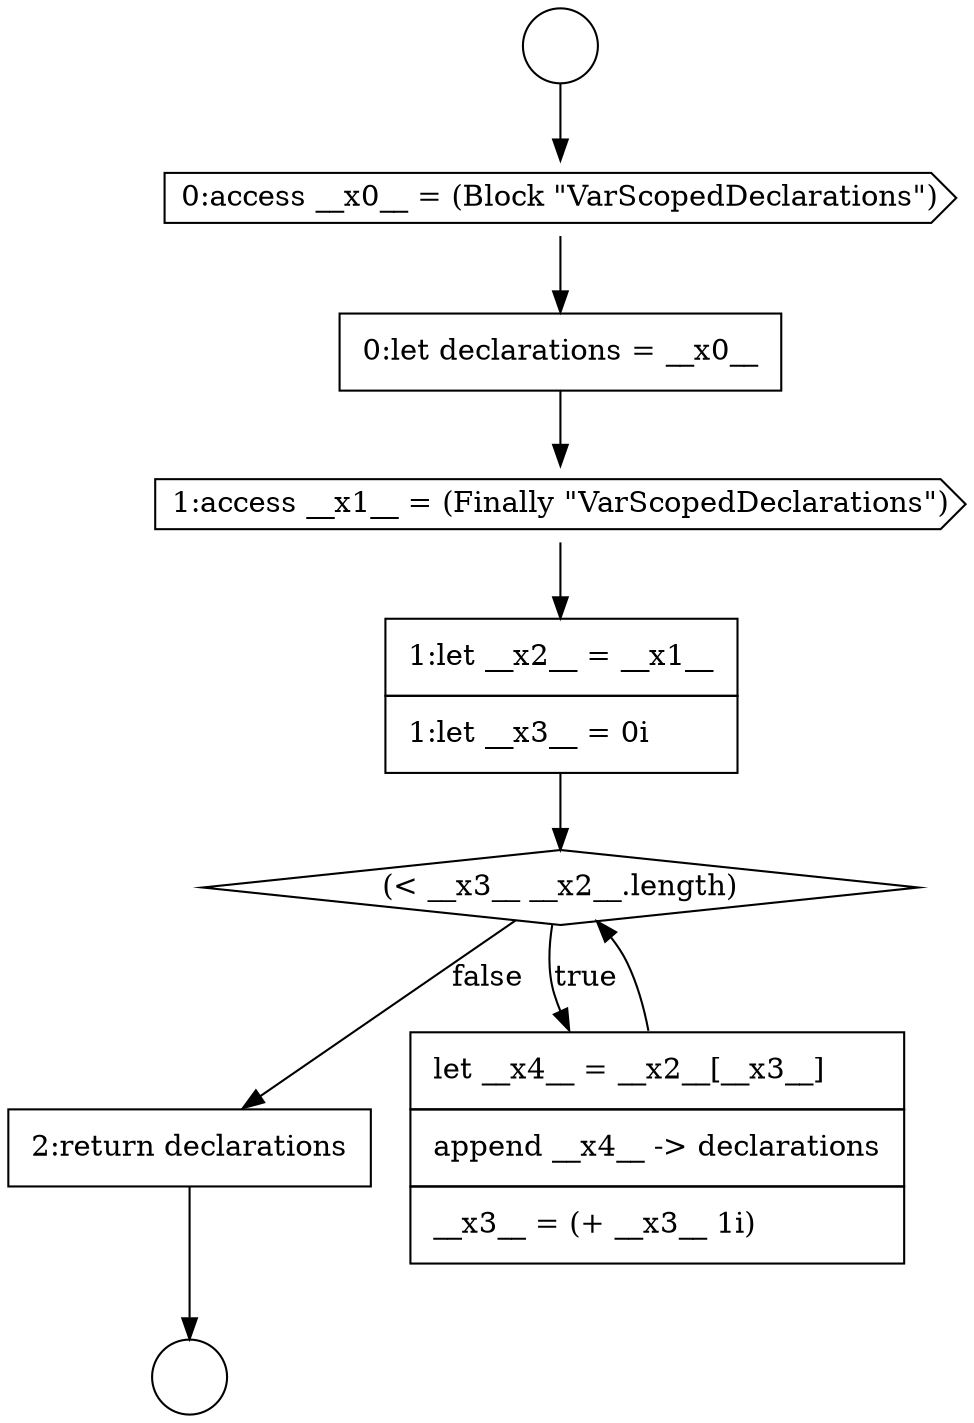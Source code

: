 digraph {
  node7509 [shape=diamond, label=<<font color="black">(&lt; __x3__ __x2__.length)</font>> color="black" fillcolor="white" style=filled]
  node7505 [shape=cds, label=<<font color="black">0:access __x0__ = (Block &quot;VarScopedDeclarations&quot;)</font>> color="black" fillcolor="white" style=filled]
  node7503 [shape=circle label=" " color="black" fillcolor="white" style=filled]
  node7508 [shape=none, margin=0, label=<<font color="black">
    <table border="0" cellborder="1" cellspacing="0" cellpadding="10">
      <tr><td align="left">1:let __x2__ = __x1__</td></tr>
      <tr><td align="left">1:let __x3__ = 0i</td></tr>
    </table>
  </font>> color="black" fillcolor="white" style=filled]
  node7504 [shape=circle label=" " color="black" fillcolor="white" style=filled]
  node7507 [shape=cds, label=<<font color="black">1:access __x1__ = (Finally &quot;VarScopedDeclarations&quot;)</font>> color="black" fillcolor="white" style=filled]
  node7511 [shape=none, margin=0, label=<<font color="black">
    <table border="0" cellborder="1" cellspacing="0" cellpadding="10">
      <tr><td align="left">2:return declarations</td></tr>
    </table>
  </font>> color="black" fillcolor="white" style=filled]
  node7510 [shape=none, margin=0, label=<<font color="black">
    <table border="0" cellborder="1" cellspacing="0" cellpadding="10">
      <tr><td align="left">let __x4__ = __x2__[__x3__]</td></tr>
      <tr><td align="left">append __x4__ -&gt; declarations</td></tr>
      <tr><td align="left">__x3__ = (+ __x3__ 1i)</td></tr>
    </table>
  </font>> color="black" fillcolor="white" style=filled]
  node7506 [shape=none, margin=0, label=<<font color="black">
    <table border="0" cellborder="1" cellspacing="0" cellpadding="10">
      <tr><td align="left">0:let declarations = __x0__</td></tr>
    </table>
  </font>> color="black" fillcolor="white" style=filled]
  node7507 -> node7508 [ color="black"]
  node7503 -> node7505 [ color="black"]
  node7505 -> node7506 [ color="black"]
  node7508 -> node7509 [ color="black"]
  node7510 -> node7509 [ color="black"]
  node7511 -> node7504 [ color="black"]
  node7506 -> node7507 [ color="black"]
  node7509 -> node7510 [label=<<font color="black">true</font>> color="black"]
  node7509 -> node7511 [label=<<font color="black">false</font>> color="black"]
}
